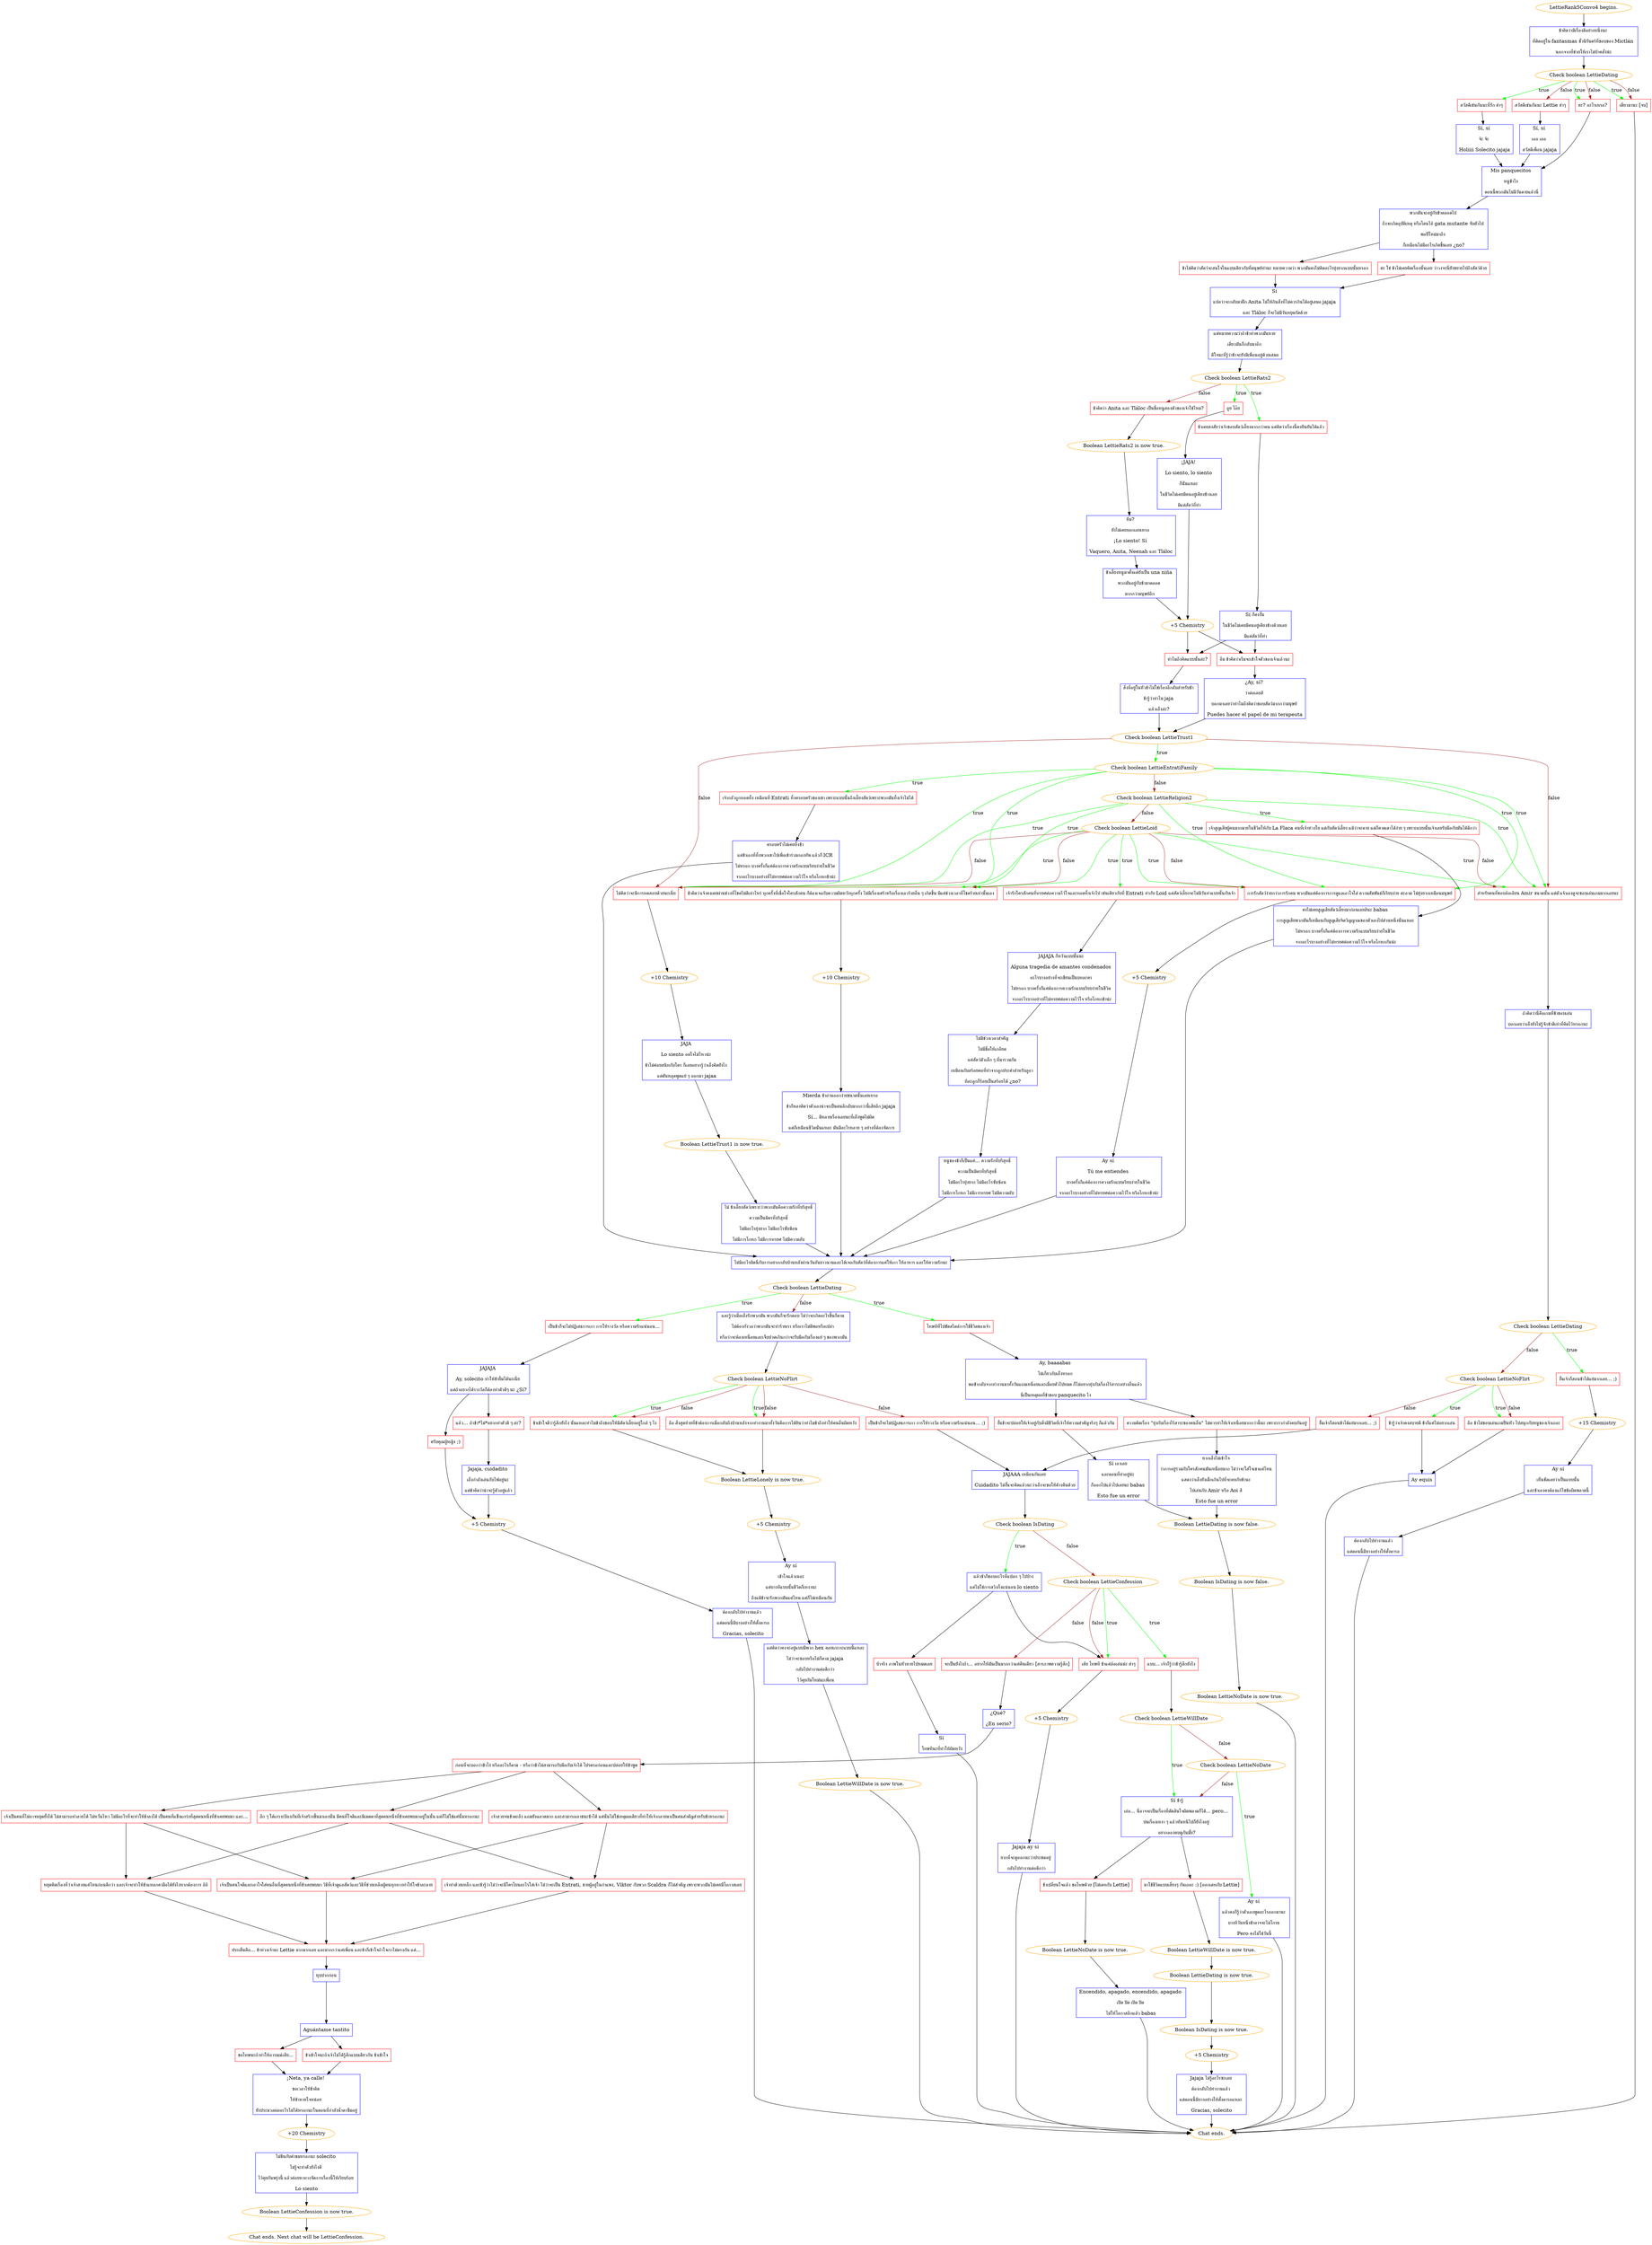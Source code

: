 digraph {
	"LettieRank5Convo4 begins." [color=orange];
		"LettieRank5Convo4 begins." -> j4209007904;
	j4209007904 [label="ข้าคิดว่ามีเรื่องดีอย่างหนึ่งนะ 
ที่ติดอยู่ใน fantasmas ชั่วนิรันดร์ที่ขอบของ Mictlán 
นอกจากที่ช่วยให้เราไม่บ้าคลั่งน่ะ",shape=box,color=blue];
		j4209007904 -> j3478694017;
	j3478694017 [label="Check boolean LettieDating",color=orange];
		j3478694017 -> j3555455692 [label=true,color=green];
		j3478694017 -> j1362915487 [label=true,color=green];
		j3478694017 -> j1461461899 [label=true,color=green];
		j3478694017 -> j2534903039 [label=false,color=brown];
		j3478694017 -> j1362915487 [label=false,color=brown];
		j3478694017 -> j1461461899 [label=false,color=brown];
	j3555455692 [label="สวัสดีเช่นกันนะที่รัก ฮ่าๆ",shape=box,color=red];
		j3555455692 -> j1767156117;
	j1362915487 [label="ฮะ? อะไรเหรอ?",shape=box,color=red];
		j1362915487 -> j3851003283;
	j1461461899 [label="เดี๋ยวมานะ [จบ]",shape=box,color=red];
		j1461461899 -> "Chat ends.";
	j2534903039 [label="สวัสดีเช่นกันนะ Lettie ฮ่าๆ",shape=box,color=red];
		j2534903039 -> j2911690942;
	j1767156117 [label="Sí, sí 
จ้ะ จ้ะ 
Holiiii Solecito jajaja",shape=box,color=blue];
		j1767156117 -> j3851003283;
	j3851003283 [label="Mis panquecitos 
หนูข้าไง 
ตอนนี้พวกมันไม่มีวันตายแล้วนี่",shape=box,color=blue];
		j3851003283 -> j1001813814;
	"Chat ends." [color=orange];
	j2911690942 [label="Sí, sí 
เออ เออ 
สวัสดีเพื่อน jajaja",shape=box,color=blue];
		j2911690942 -> j3851003283;
	j1001813814 [label="พวกมันจะอยู่กับข้าตลอดไป 
ถึงจะเกิดอุบัติเหตุ หรือโดนไอ้ gata mutante จับตัวไป 
พอปีใหม่มาถึง 
ก็เหมือนไม่มีอะไรเกิดขึ้นเลย ¿no?",shape=box,color=blue];
		j1001813814 -> j2450032408;
		j1001813814 -> j650162864;
	j2450032408 [label="ฮะ ใช่ ข้าไม่เคยคิดเรื่องนั้นเลย ว่าวงจรนี่ยังขยายไปถึงสัตว์ด้วย",shape=box,color=red];
		j2450032408 -> j468749463;
	j650162864 [label="ข้าไม่คิดว่าสัตว์จะสนใจในแบบเดียวกับที่มนุษย์ทำนะ หมายความว่า พวกมันคงไม่คิดอะไรยุ่งยากแบบนั้นหรอก",shape=box,color=red];
		j650162864 -> j468749463;
	j468749463 [label="Sí 
แปลว่าจะกลับมาฝึก Anita ไม่ให้กินสิ่งที่ไม่ควรกินได้อยู่เสมอ jajaja 
และ Tláloc ก็จะไม่มีวันหยุดกัดด้วย",shape=box,color=blue];
		j468749463 -> j1305069830;
	j1305069830 [label="แต่หมายความว่าถ้าข้าทำพวกมันหาย 
เดี๋ยวมันก็กลับมาอีก 
ดีใจนะที่รู้ว่าข้าจะยังมีเพื่อนอยู่ด้วยเสมอ",shape=box,color=blue];
		j1305069830 -> j1319721791;
	j1319721791 [label="Check boolean LettieRats2",color=orange];
		j1319721791 -> j3541007379 [label=true,color=green];
		j1319721791 -> j3228828279 [label=true,color=green];
		j1319721791 -> j2482623485 [label=false,color=brown];
	j3541007379 [label="อูย โอ๊ย",shape=box,color=red];
		j3541007379 -> j1525013790;
	j3228828279 [label="ข้าเคยสงสัยว่าเจ้าชอบสัตว์เลี้ยงมากกว่าคน แต่คิดว่าเรื่องนี้คงยืนยันได้แล้ว",shape=box,color=red];
		j3228828279 -> j2094547583;
	j2482623485 [label="ข้าคิดว่า Anita และ Tláloc เป็นชื่อหนูสองตัวของเจ้าใช่ไหม?",shape=box,color=red];
		j2482623485 -> j1371800172;
	j1525013790 [label="¡JAJA! 
Lo siento, lo siento 
ก็นั่นแหละ 
ในชีวิตไม่เคยมีคนอยู่เคียงข้างเลย 
มีแต่สัตว์ที่ทำ",shape=box,color=blue];
		j1525013790 -> j1200088022;
	j2094547583 [label="Sí ก็คงงั้น 
ในชีวิตไม่เคยมีคนอยู่เคียงข้างด้วยเลย 
มีแต่สัตว์ที่ทำ",shape=box,color=blue];
		j2094547583 -> j3109486394;
		j2094547583 -> j578708237;
	j1371800172 [label="Boolean LettieRats2 is now true.",color=orange];
		j1371800172 -> j2973495166;
	j1200088022 [label="+5 Chemistry",color=orange];
		j1200088022 -> j3109486394;
		j1200088022 -> j578708237;
	j3109486394 [label="อืม ข้าคิดว่าเริ่มจะเข้าใจตัวของเจ้าแล้วนะ",shape=box,color=red];
		j3109486394 -> j2035237238;
	j578708237 [label="ทำไมถึงคิดแบบนั้นล่ะ?",shape=box,color=red];
		j578708237 -> j2596985608;
	j2973495166 [label="หืม? 
ยังไม่เคยบอกเลยเหรอ 
¡Lo siento! Sí 
Vaquero, Anita, Neenah และ Tláloc",shape=box,color=blue];
		j2973495166 -> j104047991;
	j2035237238 [label="¿Ay, sí? 
ว่าต่อเลยสิ 
บอกมาเลยว่าทำไมถึงคิดว่าชอบสัตว์มากกว่ามนุษย์ 
Puedes hacer el papel de mi terapeuta",shape=box,color=blue];
		j2035237238 -> j2851763892;
	j2596985608 [label="สิ่งที่อยู่ในหัวข้าไม่ใช่เรื่องลึกลับสำหรับข้า 
ข้ารู้ว่าทำไม jaja 
แล้วเอ็งล่ะ?",shape=box,color=blue];
		j2596985608 -> j2851763892;
	j104047991 [label="ข้าเลี้ยงหนูมาตั้งแต่ยังเป็น una niña 
พวกมันอยู่กับข้ามาตลอด 
มากกว่ามนุษย์อีก",shape=box,color=blue];
		j104047991 -> j1200088022;
	j2851763892 [label="Check boolean LettieTrust1",color=orange];
		j2851763892 -> j2924756852 [label=true,color=green];
		j2851763892 -> j3739807889 [label=false,color=brown];
		j2851763892 -> j371011764 [label=false,color=brown];
	j2924756852 [label="Check boolean LettieEntratiFamily",color=orange];
		j2924756852 -> j1051295792 [label=true,color=green];
		j2924756852 -> j176782541 [label=true,color=green];
		j2924756852 -> j944540344 [label=true,color=green];
		j2924756852 -> j371011764 [label=true,color=green];
		j2924756852 -> j3739807889 [label=true,color=green];
		j2924756852 -> j3276047934 [label=false,color=brown];
	j3739807889 [label="สำหรับคนที่ชอบล้อเลียน Amir ขนาดนั้น แต่ตัวเจ้าเองดูจะชอบเล่นเกมมากเลยนะ",shape=box,color=red];
		j3739807889 -> j3825969865;
	j371011764 [label="ไม่คิดว่าจะมีการทดสอบด้วยนะเนี่ย",shape=box,color=red];
		j371011764 -> j806324624;
	j1051295792 [label="ข้าคิดว่าเจ้าคงเคยผ่านช่วงที่โชคไม่ดีเท่าไหร่ ทุกครั้งที่เชื่อใจใครสักคน ก็ต้องเจอกับความผิดหวังทุกครั้ง ไม่มีเรื่องเศร้าหรือเรื่องเลวร้ายอื่น ๆ เกิดขึ้น มีแค่ช่วงเวลาที่โชคร้ายเท่านั้นเอง",shape=box,color=red];
		j1051295792 -> j2585507671;
	j176782541 [label="เจ้ากลัวถูกทอดทิ้ง เหมือนที่ Entrati ทิ้งครอบครัวของเขา เพราะแบบนั้นถึงเลี้ยงสัตว์เพราะพวกมันทิ้งเจ้าไม่ได้",shape=box,color=red];
		j176782541 -> j1802025823;
	j944540344 [label="การรักสัตว์ง่ายกว่าการรักคน พวกมันแค่ต้องการการดูแลเอาใจใส่ ความสัมพันธ์ก็เรียบง่าย สะอาด ไม่ยุ่งยากเหมือนมนุษย์",shape=box,color=red];
		j944540344 -> j3647997635;
	j3276047934 [label="Check boolean LettieReligion2",color=orange];
		j3276047934 -> j1051295792 [label=true,color=green];
		j3276047934 -> j1130872548 [label=true,color=green];
		j3276047934 -> j944540344 [label=true,color=green];
		j3276047934 -> j371011764 [label=true,color=green];
		j3276047934 -> j3739807889 [label=true,color=green];
		j3276047934 -> j3543748376 [label=false,color=brown];
	j3825969865 [label="ถ้าคิดว่านี่คือเกมที่ข้าชอบเล่น 
บอกเลยว่าเอ็งยังไม่รู้จักข้าดีเท่าที่คิดไว้หรอกนะ",shape=box,color=blue];
		j3825969865 -> j623227052;
	j806324624 [label="+10 Chemistry",color=orange];
		j806324624 -> j1557877522;
	j2585507671 [label="+10 Chemistry",color=orange];
		j2585507671 -> j424609459;
	j1802025823 [label="ครอบครัวไม่เคยทิ้งข้า 
แต่ข้าเองที่ทิ้งพวกเขาไปเพื่อเข้าร่วมกองทัพ แล้วก็ ICR 
ไม่หรอก บางครั้งก็แค่ต้องการความรักแบบเรียบง่ายในชีวิต 
จากอะไรบางอย่างที่ไม่ทรยศต่อความไว้ใจ หรือโกหกข้าน่ะ",shape=box,color=blue];
		j1802025823 -> j384418175;
	j3647997635 [label="+5 Chemistry",color=orange];
		j3647997635 -> j3436618591;
	j1130872548 [label="เจ้าสูญเสียผู้คนมากมายในชีวิตให้กับ La Flaca คนที่เจ้าห่วงใย แต่กับสัตว์เลี้ยง แม้ว่าจะตาย แต่ก็คาดเดาได้ง่าย ๆ เพราะแบบนั้นเจ้าเลยรับมือกับมันได้ดีกว่า",shape=box,color=red];
		j1130872548 -> j2842487271;
	j3543748376 [label="Check boolean LettieLoid",color=orange];
		j3543748376 -> j1051295792 [label=true,color=green];
		j3543748376 -> j18755572 [label=true,color=green];
		j3543748376 -> j944540344 [label=true,color=green];
		j3543748376 -> j371011764 [label=true,color=green];
		j3543748376 -> j3739807889 [label=true,color=green];
		j3543748376 -> j1051295792 [label=false,color=brown];
		j3543748376 -> j944540344 [label=false,color=brown];
		j3543748376 -> j371011764 [label=false,color=brown];
		j3543748376 -> j3739807889 [label=false,color=brown];
	j623227052 [label="Check boolean LettieDating",color=orange];
		j623227052 -> j2123511785 [label=true,color=green];
		j623227052 -> j1663250087 [label=false,color=brown];
	j1557877522 [label="JAJA 
Lo siento อดใจไม่ไหวน่ะ 
ข้าไม่ค่อยสนิทกับใคร ก็เลยอยากรู้ว่าเอ็งคิดยังไง 
แต่ดันหลุดพูดแย่ ๆ ออกมา jajaa",shape=box,color=blue];
		j1557877522 -> j2512641839;
	j424609459 [label="Mierda ข้าอ่านออกง่ายขนาดนั้นเลยเหรอ 
 ข้าก็หลงคิดว่าตัวเองน่าจะเป็นคนลึกลับมากกว่านี้เสียอีก jajaja 
 Sí... มีหลายเรื่องเลยนะที่เอ็งพูดไม่ผิด 
 แต่ก็เหมือนชีวิตนั่นแหละ มันมีอะไรหลาย ๆ อย่างที่ต้องจัดการ",shape=box,color=blue];
		j424609459 -> j384418175;
	j384418175 [label="ไม่มีอะไรผิดนี่กับการอยากกลับบ้านหลังผ่านวันอันยาวนานและได้เจอกับสัตว์ที่ต้องการแค่ให้เกา ให้อาหาร และให้ความรักนะ",shape=box,color=blue];
		j384418175 -> j1422503800;
	j3436618591 [label="Ay sí 
Tú me entiendes 
บางครั้งก็แค่ต้องการความรักแบบเรียบง่ายในชีวิต 
จากอะไรบางอย่างที่ไม่ทรยศต่อความไว้ใจ หรือโกหกข้าน่ะ",shape=box,color=blue];
		j3436618591 -> j384418175;
	j2842487271 [label="คงไม่เคยสูญเสียสัตว์เลี้ยงมาก่อนเลยสินะ babas 
การสูญเสียพวกมันก็เหมือนกับสูญเสียจิตวิญญาณของตัวเองไปส่วนหนึ่งนั่นแหละ 
ไม่หรอก บางครั้งก็แค่ต้องการความรักแบบเรียบง่ายในชีวิต 
จากอะไรบางอย่างที่ไม่ทรยศต่อความไว้ใจ หรือโกหกกันน่ะ",shape=box,color=blue];
		j2842487271 -> j384418175;
	j18755572 [label="เจ้ารักใครสักคนที่ทรยศต่อความไว้ใจและทอดทิ้งเจ้าไป เช่นเดียวกับที่ Entrati ทำกับ Loid แต่สัตว์เลี้ยงจะไม่มีวันทำแบบนั้นกับเจ้า",shape=box,color=red];
		j18755572 -> j1367023779;
	j2123511785 [label="งั้นเจ้าก็สอนข้าได้แย่มากเลย... ;)",shape=box,color=red];
		j2123511785 -> j2972527608;
	j1663250087 [label="Check boolean LettieNoFlirt",color=orange];
		j1663250087 -> j2720904363 [label=true,color=green];
		j1663250087 -> j504562094 [label=true,color=green];
		j1663250087 -> j504562094 [label=false,color=brown];
		j1663250087 -> j3541768970 [label=false,color=brown];
	j2512641839 [label="Boolean LettieTrust1 is now true.",color=orange];
		j2512641839 -> j1461256958;
	j1422503800 [label="Check boolean LettieDating",color=orange];
		j1422503800 -> j1592820505 [label=true,color=green];
		j1422503800 -> j2433240916 [label=true,color=green];
		j1422503800 -> j2271281635 [label=false,color=brown];
	j1367023779 [label="JAJAJA ก็หวังแบบนั้นนะ 
Alguna tragedia de amantes condenados 
อะไรบางอย่างที่จะเขียนเป็นบทละคร 
ไม่หรอก บางครั้งก็แค่ต้องการความรักแบบเรียบง่ายในชีวิต 
จากอะไรบางอย่างที่ไม่ทรยศต่อความไว้ใจ หรือโกหกข้าน่ะ",shape=box,color=blue];
		j1367023779 -> j3643871424;
	j2972527608 [label="+15 Chemistry",color=orange];
		j2972527608 -> j2867020736;
	j2720904363 [label="ข้ารู้ว่าเจ้าคงสบายดี ข้าก็แค่ไม่อยากเล่น",shape=box,color=red];
		j2720904363 -> j556154860;
	j504562094 [label="อือ ข้าไม่ชอบเล่นเกมปั่นหัว ไปสนุกกับหนูของเจ้าเถอะ",shape=box,color=red];
		j504562094 -> j556154860;
	j3541768970 [label="งั้นเจ้าก็สอนข้าได้แย่มากเลย... ;)",shape=box,color=red];
		j3541768970 -> j624403389;
	j1461256958 [label="ไม่ ข้าเลี้ยงสัตว์เพราะว่าพวกมันคือความรักที่บริสุทธิ์
ความเป็นมิตรที่บริสุทธิ์
ไม่มีอะไรยุ่งยาก ไม่มีอะไรซับซ้อน
ไม่มีการโกหก ไม่มีการทรยศ ไม่มีความลับ",shape=box,color=blue];
		j1461256958 -> j384418175;
	j1592820505 [label="เป็นข้าก็จะไม่ปฏิเสธการเกา การให้รางวัล หรือความรักแน่นอน...",shape=box,color=red];
		j1592820505 -> j2552753421;
	j2433240916 [label="โทษทีที่ไปขัดสไตล์การใช้ชีวิตของเจ้า",shape=box,color=red];
		j2433240916 -> j1210566171;
	j2271281635 [label="และรู้ว่าเมื่อเอ็งรักพวกมัน พวกมันก็จะรักตอบ ไม่ว่าจะเกิดอะไรขึ้นก็ตาม 
ไม่ต้องกังวลว่าพวกมันจะทำร้ายเรา หรือเราไม่ดีพอหรือเปล่า 
หรือว่าจะต้องเหนื่อยและเจ็บปวดเกินกว่าจะรับมือกับเรื่องแย่ ๆ ของพวกมัน",shape=box,color=blue];
		j2271281635 -> j1860501283;
	j3643871424 [label="ไม่มีช่วงเวลาสำคัญ 
ไม่มีชื่อให้เกลียด 
แค่สัตว์ตัวเล็ก ๆ ที่มารวมกัน 
เหมือนกับสร้อยคอที่ทำจากลูกประคำสำหรับลูอา 
ทีละลูกก็ร้อยเป็นสร้อยได้ ¿no?",shape=box,color=blue];
		j3643871424 -> j1087319933;
	j2867020736 [label="Ay sí
เห็นชัดเลยว่าเป็นแบบนั้น
และข้าเองคงต้องแก้ไขข้อผิดพลาดนี้",shape=box,color=blue];
		j2867020736 -> j2904747762;
	j556154860 [label="Ay equis",shape=box,color=blue];
		j556154860 -> "Chat ends.";
	j624403389 [label="JAJAAA เหมือนกันเลย 
Cuidadito ไม่งั้นจะคิดแล้วนะว่าเอ็งจะขอให้ค้างคืนด้วย",shape=box,color=blue];
		j624403389 -> j249200213;
	j2552753421 [label="JAJAJA 
Ay, solecito ทำให้ข้ายิ้มได้นะเนี่ย 
แต่ถ้าอยากได้รางวัลก็ต้องทำตัวดีๆ นะ ¿Sí?",shape=box,color=blue];
		j2552753421 -> j515677266;
		j2552753421 -> j1399826649;
	j1210566171 [label="Ay, baaaabas 
ไม่เกี่ยวกับเอ็งหรอก 
พอข้ากลับจากทำงานมาทั้งวันแถมเหนื่อยและเมื่อยตัวไปหมด ก็ไม่อยากยุ่งกับเรื่องไร้สาระอย่างอื่นแล้ว 
นี่เป็นเหตุผลที่ข้าชอบ panquecito ไง",shape=box,color=blue];
		j1210566171 -> j3482379105;
		j1210566171 -> j1916513055;
	j1860501283 [label="Check boolean LettieNoFlirt",color=orange];
		j1860501283 -> j2406125577 [label=true,color=green];
		j1860501283 -> j3017249282 [label=true,color=green];
		j1860501283 -> j2406125577 [label=false,color=brown];
		j1860501283 -> j3017249282 [label=false,color=brown];
		j1860501283 -> j2990600862 [label=false,color=brown];
	j1087319933 [label="หนูของข้าก็เป็นแค่... ความรักที่บริสุทธิ์ 
ความเป็นมิตรที่บริสุทธิ์ 
ไม่มีอะไรยุ่งยาก ไม่มีอะไรซับซ้อน 
ไม่มีการโกหก ไม่มีการทรยศ ไม่มีความลับ",shape=box,color=blue];
		j1087319933 -> j384418175;
	j2904747762 [label="ต้องกลับไปทำงานแล้ว
แต่ตอนนี้มีบางอย่างให้ตั้งตารอ",shape=box,color=blue];
		j2904747762 -> "Chat ends.";
	j249200213 [label="Check boolean IsDating",color=orange];
		j249200213 -> j2075075232 [label=true,color=green];
		j249200213 -> j3634973042 [label=false,color=brown];
	j515677266 [label="ครับคุณผู้หญิง ;)",shape=box,color=red];
		j515677266 -> j1743455775;
	j1399826649 [label="แล้ว... ถ้าข้า*ไม่*อยากทำตัวดี ๆ ล่ะ?",shape=box,color=red];
		j1399826649 -> j203688466;
	j3482379105 [label="ความคิดเรื่อง \"ยุ่งกับเรื่องไร้สาระของคนอื่น\" ไม่ควรทำให้เจ้าเหนื่อยมากกว่านี้นะ เพราะเรากำลังคบกันอยู่",shape=box,color=red];
		j3482379105 -> j2607315892;
	j1916513055 [label="งั้นข้าจะปล่อยให้เจ้าอยู่กับสิ่งมีชีวิตที่เจ้าให้ความสำคัญจริงๆ ก็แล้วกัน",shape=box,color=red];
		j1916513055 -> j2163370042;
	j2406125577 [label="อือ สิ่งสุดท้ายที่ข้าต้องการเมื่อกลับถึงบ้านหลังจากทำงานมาทั้งวันคือการได้ยินว่าทำไมข้าถึงทำให้คนอื่นผิดหวัง",shape=box,color=red];
		j2406125577 -> j3792914139;
	j3017249282 [label="ข้าเข้าใจดีว่ารู้สึกยังไง นั่นแหละทำไมข้าถึงชอบให้มีสัตว์เลี้ยงอยู่ใกล้ ๆ ไง",shape=box,color=red];
		j3017249282 -> j3792914139;
	j2990600862 [label="เป็นข้าก็จะไม่ปฏิเสธการเกา การให้รางวัล หรือความรักแน่นอน... ;)",shape=box,color=red];
		j2990600862 -> j624403389;
	j2075075232 [label="แล้วข้าก็ชอบอะไรที่แปลก ๆ ไปบ้าง 
แต่ไม่ใช่การสวิงกิ้งแน่นอน lo siento",shape=box,color=blue];
		j2075075232 -> j1678154017;
		j2075075232 -> j4293029393;
	j3634973042 [label="Check boolean LettieConfession",color=orange];
		j3634973042 -> j984746296 [label=true,color=green];
		j3634973042 -> j1678154017 [label=true,color=green];
		j3634973042 -> j2119502778 [label=false,color=brown];
		j3634973042 -> j1678154017 [label=false,color=brown];
	j1743455775 [label="+5 Chemistry",color=orange];
		j1743455775 -> j3915813722;
	j203688466 [label="Jajaja, cuidadito 
เอ็งกำลังเล่นกับไฟอยู่นะ 
แต่ข้าคิดว่าน่าจะรู้ตัวอยู่แล้ว",shape=box,color=blue];
		j203688466 -> j1743455775;
	j2607315892 [label="หากเอ็งไม่เข้าใจ 
ว่าการอยู่ร่วมกับใครสักคนมันเหนื่อยมาก ไม่ว่าจะใส่ใจเขาแค่ไหน 
แสดงว่าเอ็งยังเด็กเกินไปที่จะคบกับข้านะ 
ไปเล่นกับ Amir หรือ Aoi สิ 
Esto fue un error",shape=box,color=blue];
		j2607315892 -> j2548450594;
	j2163370042 [label="Sí เอาเลย 
และตอนที่ทำอยู่น่ะ 
ก็ออกไปแล้วไปเลยนะ babas 
Esto fue un error",shape=box,color=blue];
		j2163370042 -> j2548450594;
	j3792914139 [label="Boolean LettieLonely is now true.",color=orange];
		j3792914139 -> j4240023861;
	j1678154017 [label="เฮ้ย โทษที ข้าแค่ล้อเล่นน่ะ ฮ่าๆ",shape=box,color=red];
		j1678154017 -> j1321143045;
	j4293029393 [label="บ้าจริง ภาพในหัวหายไปหมดเลย",shape=box,color=red];
		j4293029393 -> j521393857;
	j984746296 [label="แบบ... เจ้าก็รู้ว่าข้ารู้สึกยังไง",shape=box,color=red];
		j984746296 -> j3913475475;
	j2119502778 [label="จะเป็นยังไงถ้า... อยากให้มันเป็นมากกว่าแค่คืนเดียว [สารภาพความรู้สึก]",shape=box,color=red];
		j2119502778 -> j2413372924;
	j3915813722 [label="ต้องกลับไปทำงานแล้ว 
 แต่ตอนนี้มีบางอย่างให้ตั้งตารอ
 Gracias, solecito",shape=box,color=blue];
		j3915813722 -> "Chat ends.";
	j2548450594 [label="Boolean LettieDating is now false.",color=orange];
		j2548450594 -> j4086907321;
	j4240023861 [label="+5 Chemistry",color=orange];
		j4240023861 -> j3443893696;
	j1321143045 [label="+5 Chemistry",color=orange];
		j1321143045 -> j1394922732;
	j521393857 [label="Sí 
โทษทีนะที่ทำให้ผิดหวัง",shape=box,color=blue];
		j521393857 -> "Chat ends.";
	j3913475475 [label="Check boolean LettieWillDate",color=orange];
		j3913475475 -> j1074413574 [label=true,color=green];
		j3913475475 -> j3575091671 [label=false,color=brown];
	j2413372924 [label="¿Qué? 
¿En serio?",shape=box,color=blue];
		j2413372924 -> j1982167636;
	j4086907321 [label="Boolean IsDating is now false.",color=orange];
		j4086907321 -> j2703113057;
	j3443893696 [label="Ay sí 
เข้าใจแล้วเนอะ 
แต่บางทีแบบนั้นชีวิตก็เหงานะ 
ถึงแม้ข้าจะรักพวกมันแค่ไหน แต่ก็ไม่เหมือนกัน",shape=box,color=blue];
		j3443893696 -> j2802870278;
	j1394922732 [label="Jajaja ay sí 
ยากที่จะดูออกนะว่าประชดอยู่ 
กลับไปทำงานต่อดีกว่า",shape=box,color=blue];
		j1394922732 -> "Chat ends.";
	j1074413574 [label="Sí ข้ารู้
เอ่อ... นี่อาจจะเป็นเรื่องที่ตัดสินใจผิดพลาดก็ได้... pero... 
บ่นเรื่องเหงา ๆ แล้วหันหนีไปก็ยังไงอยู่ 
อยากลองคบดูกันมั้ย?",shape=box,color=blue];
		j1074413574 -> j1844966599;
		j1074413574 -> j3674005398;
	j3575091671 [label="Check boolean LettieNoDate",color=orange];
		j3575091671 -> j1647852508 [label=true,color=green];
		j3575091671 -> j1074413574 [label=false,color=brown];
	j1982167636 [label="ก่อนที่จะบอกว่าข้าโง่ หรืออะไรก็ตาม - หรือว่าข้าไม่สามารถรับมือกับเจ้าได้ โปรดรอก่อนและปล่อยให้ข้าพูด",shape=box,color=red];
		j1982167636 -> j282760936;
		j1982167636 -> j1569802882;
		j1982167636 -> j428031049;
	j2703113057 [label="Boolean LettieNoDate is now true.",color=orange];
		j2703113057 -> "Chat ends.";
	j2802870278 [label="แต่คิดว่าคงจะอยู่แบบมีพวก hex คอยเกะกะแบบนี้แหละ
ไม่ว่าจะชอบหรือไม่ก็ตาม jajaja 
กลับไปทำงานต่อดีกว่า 
ไว้คุยกันใหม่นะเพื่อน",shape=box,color=blue];
		j2802870278 -> j2129367046;
	j1844966599 [label="มาใช้ชีวิตแบบเสี่ยงๆ กันเถอะ :) [ออกเดทกับ Lettie]",shape=box,color=red];
		j1844966599 -> j1425554042;
	j3674005398 [label="ข้าเปลี่ยนใจแล้ว ขอโทษด้วย [ไม่เดทกับ Lettie]",shape=box,color=red];
		j3674005398 -> j1999077149;
	j1647852508 [label="Ay sí 
แล้วคงก็รู้ว่าตัวเองพูดอะไรออกมานะ 
บางทีวันหนึ่งข้าอาจจะไม่โกรธ 
Pero คงไม่ใช่วันนี้",shape=box,color=blue];
		j1647852508 -> "Chat ends.";
	j282760936 [label="เจ้าสวยจนข้าตะลึง แถมยังฉลาดมาก และสามารถเอาชนะข้าได้ แต่นั่นไม่ใช่เหตุผลเดียวที่ทำให้เจ้ากลายมาเป็นคนสำคัญสำหรับข้าหรอกนะ",shape=box,color=red];
		j282760936 -> j146827549;
		j282760936 -> j3889925259;
	j1569802882 [label="ลึก ๆ ใต้เกราะป้องกันที่เจ้าสร้างขึ้นมาเองนั่น มีคนที่ใจดีและมีเมตตาที่สุดคนหนึ่งที่ข้าเคยพบมาอยู่ในนั้น แต่ก็ไม่ใช่แค่นั้นหรอกนะ",shape=box,color=red];
		j1569802882 -> j1214969044;
		j1569802882 -> j3889925259;
	j428031049 [label="เจ้าเป็นคนที่ไม่อาจหยุดยั้งได้ ไม่สามารถทำลายได้ ไม่หวั่นไหว ไม่มีอะไรที่จะทำให้ช้าลงได้ เป็นคนที่แข็งแกร่งที่สุดคนหนึ่งที่ข้าเคยพบมา และ...",shape=box,color=red];
		j428031049 -> j1214969044;
		j428031049 -> j146827549;
	j2129367046 [label="Boolean LettieWillDate is now true.",color=orange];
		j2129367046 -> "Chat ends.";
	j1425554042 [label="Boolean LettieWillDate is now true.",color=orange];
		j1425554042 -> j934442991;
	j1999077149 [label="Boolean LettieNoDate is now true.",color=orange];
		j1999077149 -> j3495127210;
	j146827549 [label="เจ้าเป็นคนใจดีและเอาใจใส่คนอื่นที่สุดคนหนึ่งที่ข้าเคยพบมา วิธีที่เจ้าดูแลสัตว์และวิธีที่ช่วยเหลือผู้คนทุกทางทำให้ใจข้าละลาย",shape=box,color=red];
		j146827549 -> j3296975722;
	j3889925259 [label="เจ้าทำด้วยเหล็ก และข้ารู้ว่าไม่ว่าจะมีใครโยนอะไรใส่เจ้า ไม่ว่าจะเป็น Entrati, ชายผู้อยู่ในกำแพง, Viktor กับพวก Scaldra ก็ไม่สำคัญ เพราะพวกมันไม่เคยมีโอกาสเลย",shape=box,color=red];
		j3889925259 -> j3296975722;
	j1214969044 [label="หยุดคิดเรื่องที่ว่าเจ้าสวยแค่ไหนก่อนดีกว่า และเจ้าจะทำให้ข้าแหลกคามือได้ยังไงหากต้องการ อิอิ",shape=box,color=red];
		j1214969044 -> j3296975722;
	j934442991 [label="Boolean LettieDating is now true.",color=orange];
		j934442991 -> j2242317816;
	j3495127210 [label="Encendido, apagado, encendido, apagado 
เปิด ปิด เปิด ปิด 
ไม่ให้โอกาสอีกแล้ว babas",shape=box,color=blue];
		j3495127210 -> "Chat ends.";
	j3296975722 [label="ประเด็นคือ... ข้าห่วงเจ้านะ Lettie มากมากเลย และมากกว่าแค่เพื่อน และข้าก็เข้าใจถ้าใจเราไม่ตรงกัน แต่...",shape=box,color=red];
		j3296975722 -> j436374170;
	j2242317816 [label="Boolean IsDating is now true.",color=orange];
		j2242317816 -> j2420736154;
	j436374170 [label="หุบปากก่อน",shape=box,color=blue];
		j436374170 -> j3178856581;
	j2420736154 [label="+5 Chemistry",color=orange];
		j2420736154 -> j3822391606;
	j3178856581 [label="Aguántame tantito",shape=box,color=blue];
		j3178856581 -> j4240517777;
		j3178856581 -> j642429791;
	j3822391606 [label="Jajaja ไม่รู้อะไรซะเลย 
ต้องกลับไปทำงานแล้ว 
แต่ตอนนี้มีบางอย่างให้ตั้งตารอแหละ 
Gracias, solecito",shape=box,color=blue];
		j3822391606 -> "Chat ends.";
	j4240517777 [label="ขอโทษนะถ้าทำให้อารมณ์เสีย...",shape=box,color=red];
		j4240517777 -> j2653375389;
	j642429791 [label="ข้าเข้าใจนะถ้าเจ้าไม่ได้รู้สึกแบบเดียวกัน ข้าเข้าใจ",shape=box,color=red];
		j642429791 -> j2653375389;
	j2653375389 [label="¡Neta, ya calle! 
ขอเวลาให้ข้าคิด 
ให้ข้าหายใจหน่อย 
ยังประมวลผลอะไรไม่ได้หรอกนะในตอนที่กำลังน้ำตาซึมอยู่",shape=box,color=blue];
		j2653375389 -> j2094416864;
	j2094416864 [label="+20 Chemistry",color=orange];
		j2094416864 -> j3450591407;
	j3450591407 [label="ไม่ชินกับคำชมหรอกนะ solecito 
ไม่รู้จะทำตัวยังไงดี 
ไว้คุยกันพรุ่งนี้ แล้วค่อยหาทางจัดการเรื่องนี้ให้เรียบร้อย 
Lo siento",shape=box,color=blue];
		j3450591407 -> j2564553015;
	j2564553015 [label="Boolean LettieConfession is now true.",color=orange];
		j2564553015 -> "Chat ends. Next chat will be LettieConfession.";
	"Chat ends. Next chat will be LettieConfession." [color=orange];
}